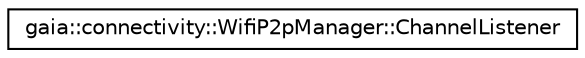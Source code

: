 digraph G
{
  edge [fontname="Helvetica",fontsize="10",labelfontname="Helvetica",labelfontsize="10"];
  node [fontname="Helvetica",fontsize="10",shape=record];
  rankdir=LR;
  Node1 [label="gaia::connectivity::WifiP2pManager::ChannelListener",height=0.2,width=0.4,color="black", fillcolor="white", style="filled",URL="$d0/de4/classgaia_1_1connectivity_1_1_wifi_p2p_manager_1_1_channel_listener.html"];
}

